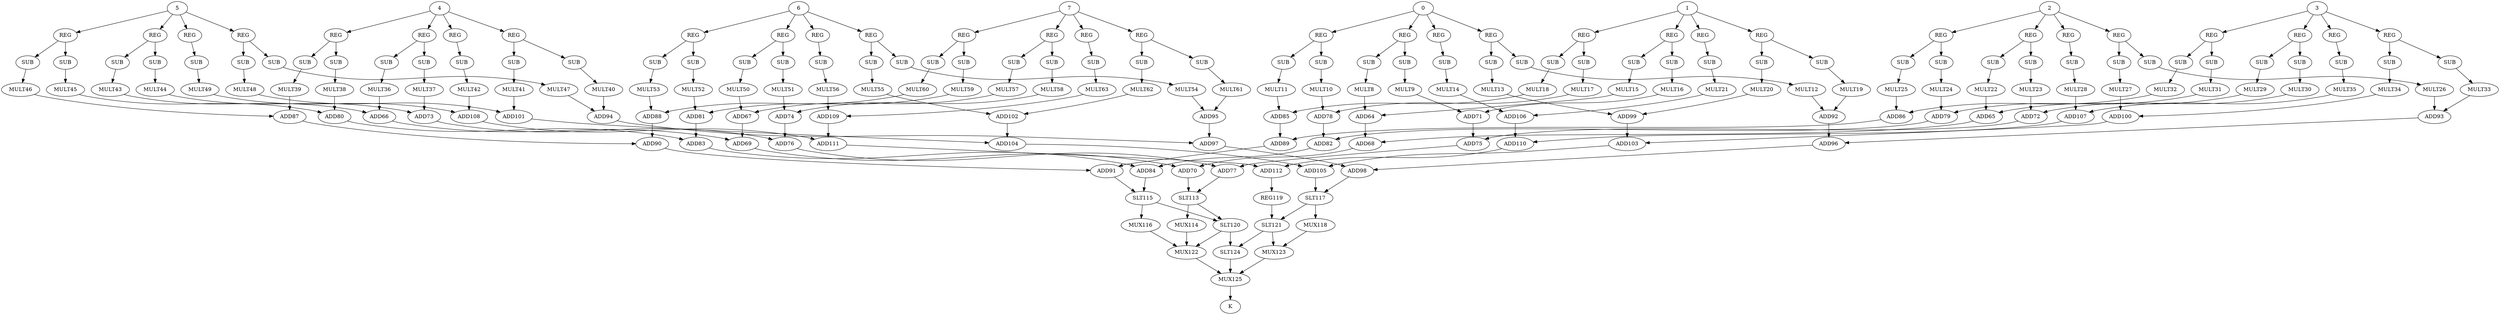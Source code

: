 strict digraph  {
0;
8 [label=MULT8];
9 [label=MULT9];
10 [label=MULT10];
11 [label=MULT11];
12 [label=MULT12];
13 [label=MULT13];
14 [label=MULT14];
1;
15 [label=MULT15];
16 [label=MULT16];
17 [label=MULT17];
18 [label=MULT18];
19 [label=MULT19];
20 [label=MULT20];
21 [label=MULT21];
2;
22 [label=MULT22];
23 [label=MULT23];
24 [label=MULT24];
25 [label=MULT25];
26 [label=MULT26];
27 [label=MULT27];
28 [label=MULT28];
3;
29 [label=MULT29];
30 [label=MULT30];
31 [label=MULT31];
32 [label=MULT32];
33 [label=MULT33];
34 [label=MULT34];
35 [label=MULT35];
4;
36 [label=MULT36];
37 [label=MULT37];
38 [label=MULT38];
39 [label=MULT39];
40 [label=MULT40];
41 [label=MULT41];
42 [label=MULT42];
5;
43 [label=MULT43];
44 [label=MULT44];
45 [label=MULT45];
46 [label=MULT46];
47 [label=MULT47];
48 [label=MULT48];
49 [label=MULT49];
6;
50 [label=MULT50];
51 [label=MULT51];
52 [label=MULT52];
53 [label=MULT53];
54 [label=MULT54];
55 [label=MULT55];
56 [label=MULT56];
7;
57 [label=MULT57];
58 [label=MULT58];
59 [label=MULT59];
60 [label=MULT60];
61 [label=MULT61];
62 [label=MULT62];
63 [label=MULT63];
64 [label=ADD64];
65 [label=ADD65];
66 [label=ADD66];
67 [label=ADD67];
68 [label=ADD68];
69 [label=ADD69];
70 [label=ADD70];
71 [label=ADD71];
72 [label=ADD72];
73 [label=ADD73];
74 [label=ADD74];
75 [label=ADD75];
76 [label=ADD76];
77 [label=ADD77];
78 [label=ADD78];
79 [label=ADD79];
80 [label=ADD80];
81 [label=ADD81];
82 [label=ADD82];
83 [label=ADD83];
84 [label=ADD84];
85 [label=ADD85];
86 [label=ADD86];
87 [label=ADD87];
88 [label=ADD88];
89 [label=ADD89];
90 [label=ADD90];
91 [label=ADD91];
92 [label=ADD92];
93 [label=ADD93];
94 [label=ADD94];
95 [label=ADD95];
96 [label=ADD96];
97 [label=ADD97];
98 [label=ADD98];
99 [label=ADD99];
100 [label=ADD100];
101 [label=ADD101];
102 [label=ADD102];
103 [label=ADD103];
104 [label=ADD104];
105 [label=ADD105];
106 [label=ADD106];
107 [label=ADD107];
108 [label=ADD108];
109 [label=ADD109];
110 [label=ADD110];
111 [label=ADD111];
112 [label=ADD112];
113 [label=SLT113];
114 [label=MUX114];
115 [label=SLT115];
116 [label=MUX116];
117 [label=SLT117];
118 [label=MUX118];
119 [label=REG119];
120 [label=SLT120];
121 [label=SLT121];
122 [label=MUX122];
123 [label=MUX123];
124 [label=SLT124];
125 [label=MUX125];
126 [label=K];
127 [label=SUB];
128 [label=SUB];
129 [label=SUB];
130 [label=SUB];
131 [label=SUB];
132 [label=SUB];
133 [label=SUB];
134 [label=SUB];
135 [label=SUB];
136 [label=SUB];
137 [label=SUB];
138 [label=SUB];
139 [label=SUB];
140 [label=SUB];
141 [label=SUB];
142 [label=SUB];
143 [label=SUB];
144 [label=SUB];
145 [label=SUB];
146 [label=SUB];
147 [label=SUB];
148 [label=SUB];
149 [label=SUB];
150 [label=SUB];
151 [label=SUB];
152 [label=SUB];
153 [label=SUB];
154 [label=SUB];
155 [label=SUB];
156 [label=SUB];
157 [label=SUB];
158 [label=SUB];
159 [label=SUB];
160 [label=SUB];
161 [label=SUB];
162 [label=SUB];
163 [label=SUB];
164 [label=SUB];
165 [label=SUB];
166 [label=SUB];
167 [label=SUB];
168 [label=SUB];
169 [label=SUB];
170 [label=SUB];
171 [label=SUB];
172 [label=SUB];
173 [label=SUB];
174 [label=SUB];
175 [label=SUB];
176 [label=SUB];
177 [label=SUB];
178 [label=SUB];
179 [label=SUB];
180 [label=SUB];
181 [label=SUB];
182 [label=SUB];
183 [label=REG];
184 [label=REG];
185 [label=REG];
186 [label=REG];
187 [label=REG];
188 [label=REG];
189 [label=REG];
190 [label=REG];
191 [label=REG];
192 [label=REG];
193 [label=REG];
194 [label=REG];
195 [label=REG];
196 [label=REG];
197 [label=REG];
198 [label=REG];
199 [label=REG];
200 [label=REG];
201 [label=REG];
202 [label=REG];
203 [label=REG];
204 [label=REG];
205 [label=REG];
206 [label=REG];
207 [label=REG];
208 [label=REG];
209 [label=REG];
210 [label=REG];
211 [label=REG];
212 [label=REG];
213 [label=REG];
214 [label=REG];
0 -> 183;
0 -> 184;
0 -> 185;
0 -> 186;
8 -> 64;
9 -> 71;
10 -> 78;
11 -> 85;
12 -> 92;
13 -> 99;
14 -> 106;
1 -> 187;
1 -> 188;
1 -> 189;
1 -> 190;
15 -> 64;
16 -> 71;
17 -> 78;
18 -> 85;
19 -> 92;
20 -> 99;
21 -> 106;
2 -> 191;
2 -> 192;
2 -> 193;
2 -> 194;
22 -> 65;
23 -> 72;
24 -> 79;
25 -> 86;
26 -> 93;
27 -> 100;
28 -> 107;
3 -> 195;
3 -> 196;
3 -> 197;
3 -> 198;
29 -> 65;
30 -> 72;
31 -> 79;
32 -> 86;
33 -> 93;
34 -> 100;
35 -> 107;
4 -> 199;
4 -> 200;
4 -> 201;
4 -> 202;
36 -> 66;
37 -> 73;
38 -> 80;
39 -> 87;
40 -> 94;
41 -> 101;
42 -> 108;
5 -> 203;
5 -> 204;
5 -> 205;
5 -> 206;
43 -> 66;
44 -> 73;
45 -> 80;
46 -> 87;
47 -> 94;
48 -> 101;
49 -> 108;
6 -> 207;
6 -> 208;
6 -> 209;
6 -> 210;
50 -> 67;
51 -> 74;
52 -> 81;
53 -> 88;
54 -> 95;
55 -> 102;
56 -> 109;
7 -> 211;
7 -> 212;
7 -> 213;
7 -> 214;
57 -> 67;
58 -> 74;
59 -> 81;
60 -> 88;
61 -> 95;
62 -> 102;
63 -> 109;
64 -> 68;
65 -> 68;
66 -> 69;
67 -> 69;
68 -> 70;
69 -> 70;
70 -> 113;
71 -> 75;
72 -> 75;
73 -> 76;
74 -> 76;
75 -> 77;
76 -> 77;
77 -> 113;
78 -> 82;
79 -> 82;
80 -> 83;
81 -> 83;
82 -> 84;
83 -> 84;
84 -> 115;
85 -> 89;
86 -> 89;
87 -> 90;
88 -> 90;
89 -> 91;
90 -> 91;
91 -> 115;
92 -> 96;
93 -> 96;
94 -> 97;
95 -> 97;
96 -> 98;
97 -> 98;
98 -> 117;
99 -> 103;
100 -> 103;
101 -> 104;
102 -> 104;
103 -> 105;
104 -> 105;
105 -> 117;
106 -> 110;
107 -> 110;
108 -> 111;
109 -> 111;
110 -> 112;
111 -> 112;
112 -> 119;
113 -> 114;
113 -> 120;
114 -> 122;
115 -> 116;
115 -> 120;
116 -> 122;
117 -> 118;
117 -> 121;
118 -> 123;
119 -> 121;
120 -> 122;
120 -> 124;
121 -> 123;
121 -> 124;
122 -> 125;
123 -> 125;
124 -> 125;
125 -> 126;
127 -> 8;
128 -> 9;
129 -> 10;
130 -> 11;
131 -> 12;
132 -> 13;
133 -> 14;
134 -> 15;
135 -> 16;
136 -> 17;
137 -> 18;
138 -> 19;
139 -> 20;
140 -> 21;
141 -> 22;
142 -> 23;
143 -> 24;
144 -> 25;
145 -> 26;
146 -> 27;
147 -> 28;
148 -> 29;
149 -> 30;
150 -> 31;
151 -> 32;
152 -> 33;
153 -> 34;
154 -> 35;
155 -> 36;
156 -> 37;
157 -> 38;
158 -> 39;
159 -> 40;
160 -> 41;
161 -> 42;
162 -> 43;
163 -> 44;
164 -> 45;
165 -> 46;
166 -> 47;
167 -> 48;
168 -> 49;
169 -> 50;
170 -> 51;
171 -> 52;
172 -> 53;
173 -> 54;
174 -> 55;
175 -> 56;
176 -> 57;
177 -> 58;
178 -> 59;
179 -> 60;
180 -> 61;
181 -> 62;
182 -> 63;
183 -> 127;
183 -> 128;
184 -> 129;
184 -> 130;
185 -> 131;
185 -> 132;
186 -> 133;
187 -> 134;
187 -> 135;
188 -> 136;
188 -> 137;
189 -> 138;
189 -> 139;
190 -> 140;
191 -> 141;
191 -> 142;
192 -> 143;
192 -> 144;
193 -> 145;
193 -> 146;
194 -> 147;
195 -> 148;
195 -> 149;
196 -> 150;
196 -> 151;
197 -> 152;
197 -> 153;
198 -> 154;
199 -> 155;
199 -> 156;
200 -> 157;
200 -> 158;
201 -> 159;
201 -> 160;
202 -> 161;
203 -> 162;
203 -> 163;
204 -> 164;
204 -> 165;
205 -> 166;
205 -> 167;
206 -> 168;
207 -> 169;
207 -> 170;
208 -> 171;
208 -> 172;
209 -> 173;
209 -> 174;
210 -> 175;
211 -> 176;
211 -> 177;
212 -> 178;
212 -> 179;
213 -> 180;
213 -> 181;
214 -> 182;
}
